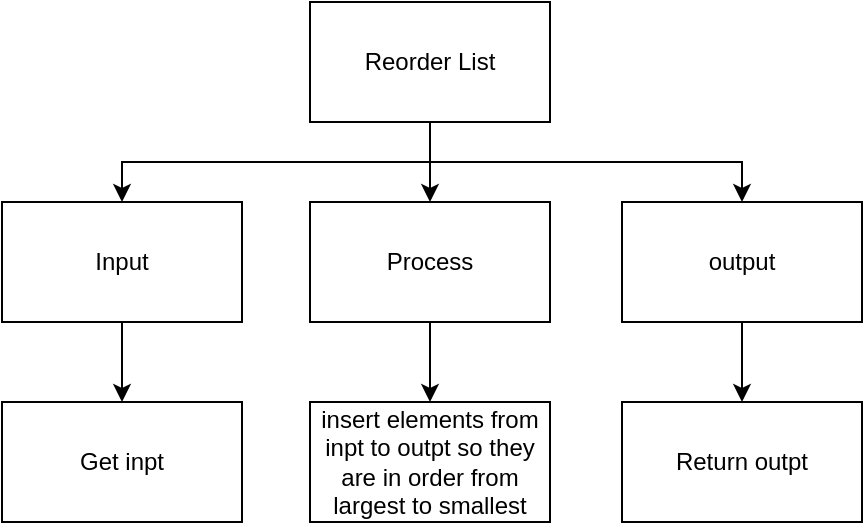 <mxfile>
    <diagram id="KjG14Q_7bZ2Fs4syXYFA" name="Top Down">
        <mxGraphModel dx="1074" dy="717" grid="1" gridSize="10" guides="1" tooltips="1" connect="1" arrows="1" fold="1" page="1" pageScale="1" pageWidth="827" pageHeight="1169" math="0" shadow="0">
            <root>
                <mxCell id="0"/>
                <mxCell id="1" parent="0"/>
                <mxCell id="QtO_xw6DOo0jZK6YUWM9-8" value="" style="edgeStyle=none;html=1;" parent="1" source="QtO_xw6DOo0jZK6YUWM9-1" target="QtO_xw6DOo0jZK6YUWM9-3" edge="1">
                    <mxGeometry relative="1" as="geometry"/>
                </mxCell>
                <mxCell id="QtO_xw6DOo0jZK6YUWM9-9" style="edgeStyle=orthogonalEdgeStyle;html=1;entryX=0.5;entryY=0;entryDx=0;entryDy=0;rounded=0;" parent="1" source="QtO_xw6DOo0jZK6YUWM9-1" target="QtO_xw6DOo0jZK6YUWM9-2" edge="1">
                    <mxGeometry relative="1" as="geometry">
                        <Array as="points">
                            <mxPoint x="414" y="160"/>
                            <mxPoint x="260" y="160"/>
                        </Array>
                    </mxGeometry>
                </mxCell>
                <mxCell id="QtO_xw6DOo0jZK6YUWM9-10" style="edgeStyle=orthogonalEdgeStyle;html=1;entryX=0.5;entryY=0;entryDx=0;entryDy=0;rounded=0;" parent="1" source="QtO_xw6DOo0jZK6YUWM9-1" target="QtO_xw6DOo0jZK6YUWM9-4" edge="1">
                    <mxGeometry relative="1" as="geometry">
                        <Array as="points">
                            <mxPoint x="414" y="160"/>
                            <mxPoint x="570" y="160"/>
                        </Array>
                    </mxGeometry>
                </mxCell>
                <mxCell id="QtO_xw6DOo0jZK6YUWM9-1" value="Reorder List" style="rounded=0;whiteSpace=wrap;html=1;" parent="1" vertex="1">
                    <mxGeometry x="354" y="80" width="120" height="60" as="geometry"/>
                </mxCell>
                <mxCell id="QtO_xw6DOo0jZK6YUWM9-11" value="" style="edgeStyle=orthogonalEdgeStyle;rounded=0;html=1;" parent="1" source="QtO_xw6DOo0jZK6YUWM9-2" target="QtO_xw6DOo0jZK6YUWM9-5" edge="1">
                    <mxGeometry relative="1" as="geometry"/>
                </mxCell>
                <mxCell id="QtO_xw6DOo0jZK6YUWM9-2" value="Input" style="rounded=0;whiteSpace=wrap;html=1;" parent="1" vertex="1">
                    <mxGeometry x="200" y="180" width="120" height="60" as="geometry"/>
                </mxCell>
                <mxCell id="QtO_xw6DOo0jZK6YUWM9-12" value="" style="edgeStyle=orthogonalEdgeStyle;rounded=0;html=1;" parent="1" source="QtO_xw6DOo0jZK6YUWM9-3" target="QtO_xw6DOo0jZK6YUWM9-6" edge="1">
                    <mxGeometry relative="1" as="geometry"/>
                </mxCell>
                <mxCell id="QtO_xw6DOo0jZK6YUWM9-3" value="Process" style="rounded=0;whiteSpace=wrap;html=1;" parent="1" vertex="1">
                    <mxGeometry x="354" y="180" width="120" height="60" as="geometry"/>
                </mxCell>
                <mxCell id="QtO_xw6DOo0jZK6YUWM9-13" value="" style="edgeStyle=orthogonalEdgeStyle;rounded=0;html=1;" parent="1" source="QtO_xw6DOo0jZK6YUWM9-4" target="QtO_xw6DOo0jZK6YUWM9-7" edge="1">
                    <mxGeometry relative="1" as="geometry"/>
                </mxCell>
                <mxCell id="QtO_xw6DOo0jZK6YUWM9-4" value="output" style="rounded=0;whiteSpace=wrap;html=1;" parent="1" vertex="1">
                    <mxGeometry x="510" y="180" width="120" height="60" as="geometry"/>
                </mxCell>
                <mxCell id="QtO_xw6DOo0jZK6YUWM9-5" value="Get inpt" style="rounded=0;whiteSpace=wrap;html=1;" parent="1" vertex="1">
                    <mxGeometry x="200" y="280" width="120" height="60" as="geometry"/>
                </mxCell>
                <mxCell id="QtO_xw6DOo0jZK6YUWM9-6" value="insert elements from inpt to outpt so they are in order from largest to smallest" style="rounded=0;whiteSpace=wrap;html=1;" parent="1" vertex="1">
                    <mxGeometry x="354" y="280" width="120" height="60" as="geometry"/>
                </mxCell>
                <mxCell id="QtO_xw6DOo0jZK6YUWM9-7" value="Return outpt" style="rounded=0;whiteSpace=wrap;html=1;" parent="1" vertex="1">
                    <mxGeometry x="510" y="280" width="120" height="60" as="geometry"/>
                </mxCell>
            </root>
        </mxGraphModel>
    </diagram>
    <diagram id="aqkya4TFRdpiTSBKbrii" name="Flowchart">
        <mxGraphModel dx="1074" dy="717" grid="1" gridSize="10" guides="1" tooltips="1" connect="1" arrows="1" fold="1" page="1" pageScale="1" pageWidth="827" pageHeight="1169" math="0" shadow="0">
            <root>
                <mxCell id="7Z-LrOooxTyzb09muiCP-0"/>
                <mxCell id="7Z-LrOooxTyzb09muiCP-1" parent="7Z-LrOooxTyzb09muiCP-0"/>
                <mxCell id="7Z-LrOooxTyzb09muiCP-7" value="" style="edgeStyle=none;html=1;" parent="7Z-LrOooxTyzb09muiCP-1" source="7Z-LrOooxTyzb09muiCP-2" target="7Z-LrOooxTyzb09muiCP-3" edge="1">
                    <mxGeometry relative="1" as="geometry"/>
                </mxCell>
                <mxCell id="7Z-LrOooxTyzb09muiCP-2" value="Start" style="strokeWidth=2;html=1;shape=mxgraph.flowchart.terminator;whiteSpace=wrap;" parent="7Z-LrOooxTyzb09muiCP-1" vertex="1">
                    <mxGeometry x="364" y="80" width="100" height="60" as="geometry"/>
                </mxCell>
                <mxCell id="1" value="" style="edgeStyle=none;html=1;" edge="1" parent="7Z-LrOooxTyzb09muiCP-1" source="7Z-LrOooxTyzb09muiCP-3" target="0">
                    <mxGeometry relative="1" as="geometry"/>
                </mxCell>
                <mxCell id="7Z-LrOooxTyzb09muiCP-3" value="Get inpt" style="shape=parallelogram;html=1;strokeWidth=2;perimeter=parallelogramPerimeter;whiteSpace=wrap;rounded=1;arcSize=12;size=0.23;" parent="7Z-LrOooxTyzb09muiCP-1" vertex="1">
                    <mxGeometry x="364" y="170" width="100" height="60" as="geometry"/>
                </mxCell>
                <mxCell id="7Z-LrOooxTyzb09muiCP-10" value="" style="edgeStyle=none;html=1;" parent="7Z-LrOooxTyzb09muiCP-1" source="7Z-LrOooxTyzb09muiCP-5" target="7Z-LrOooxTyzb09muiCP-6" edge="1">
                    <mxGeometry relative="1" as="geometry"/>
                </mxCell>
                <mxCell id="7Z-LrOooxTyzb09muiCP-5" value="Return outpt" style="shape=parallelogram;html=1;strokeWidth=2;perimeter=parallelogramPerimeter;whiteSpace=wrap;rounded=1;arcSize=12;size=0.23;" parent="7Z-LrOooxTyzb09muiCP-1" vertex="1">
                    <mxGeometry x="770" y="380" width="166" height="60" as="geometry"/>
                </mxCell>
                <mxCell id="7Z-LrOooxTyzb09muiCP-6" value="Stop" style="strokeWidth=2;html=1;shape=mxgraph.flowchart.terminator;whiteSpace=wrap;" parent="7Z-LrOooxTyzb09muiCP-1" vertex="1">
                    <mxGeometry x="803" y="470" width="100" height="60" as="geometry"/>
                </mxCell>
                <mxCell id="3" value="" style="edgeStyle=none;html=1;" edge="1" parent="7Z-LrOooxTyzb09muiCP-1" source="0" target="2">
                    <mxGeometry relative="1" as="geometry"/>
                </mxCell>
                <mxCell id="17" style="edgeStyle=orthogonalEdgeStyle;rounded=0;html=1;" edge="1" parent="7Z-LrOooxTyzb09muiCP-1" source="0" target="7Z-LrOooxTyzb09muiCP-5">
                    <mxGeometry relative="1" as="geometry"/>
                </mxCell>
                <mxCell id="0" value="for counter1 in range(len(inpt))" style="strokeWidth=2;html=1;shape=mxgraph.flowchart.decision;whiteSpace=wrap;" vertex="1" parent="7Z-LrOooxTyzb09muiCP-1">
                    <mxGeometry x="246" y="260" width="336" height="100" as="geometry"/>
                </mxCell>
                <mxCell id="5" value="" style="edgeStyle=none;html=1;" edge="1" parent="7Z-LrOooxTyzb09muiCP-1" source="2" target="4">
                    <mxGeometry relative="1" as="geometry"/>
                </mxCell>
                <mxCell id="2" value="counter2 = 0" style="rounded=1;whiteSpace=wrap;html=1;absoluteArcSize=1;arcSize=14;strokeWidth=2;" vertex="1" parent="7Z-LrOooxTyzb09muiCP-1">
                    <mxGeometry x="292" y="390" width="244" height="60" as="geometry"/>
                </mxCell>
                <mxCell id="9" value="" style="edgeStyle=none;html=1;" edge="1" parent="7Z-LrOooxTyzb09muiCP-1" source="4" target="8">
                    <mxGeometry relative="1" as="geometry"/>
                </mxCell>
                <mxCell id="15" style="edgeStyle=orthogonalEdgeStyle;rounded=0;html=1;" edge="1" parent="7Z-LrOooxTyzb09muiCP-1" source="4">
                    <mxGeometry relative="1" as="geometry">
                        <mxPoint x="710" y="910" as="targetPoint"/>
                    </mxGeometry>
                </mxCell>
                <mxCell id="4" value="for string in outpt" style="strokeWidth=2;html=1;shape=mxgraph.flowchart.decision;whiteSpace=wrap;" vertex="1" parent="7Z-LrOooxTyzb09muiCP-1">
                    <mxGeometry x="246" y="484.5" width="336" height="100" as="geometry"/>
                </mxCell>
                <mxCell id="14" style="edgeStyle=orthogonalEdgeStyle;rounded=0;html=1;entryX=0;entryY=0.5;entryDx=0;entryDy=0;entryPerimeter=0;" edge="1" parent="7Z-LrOooxTyzb09muiCP-1" source="6" target="4">
                    <mxGeometry relative="1" as="geometry">
                        <Array as="points">
                            <mxPoint x="414" y="860"/>
                            <mxPoint x="200" y="860"/>
                            <mxPoint x="200" y="535"/>
                        </Array>
                    </mxGeometry>
                </mxCell>
                <mxCell id="6" value="counter2 += 1" style="rounded=1;whiteSpace=wrap;html=1;absoluteArcSize=1;arcSize=14;strokeWidth=2;" vertex="1" parent="7Z-LrOooxTyzb09muiCP-1">
                    <mxGeometry x="292" y="740" width="244" height="60" as="geometry"/>
                </mxCell>
                <mxCell id="10" value="" style="edgeStyle=none;html=1;" edge="1" parent="7Z-LrOooxTyzb09muiCP-1" source="8" target="6">
                    <mxGeometry relative="1" as="geometry"/>
                </mxCell>
                <mxCell id="12" style="edgeStyle=orthogonalEdgeStyle;html=1;entryX=0;entryY=0.5;entryDx=0;entryDy=0;entryPerimeter=0;rounded=0;" edge="1" parent="7Z-LrOooxTyzb09muiCP-1" source="8" target="4">
                    <mxGeometry relative="1" as="geometry">
                        <Array as="points">
                            <mxPoint x="630" y="660"/>
                            <mxPoint x="630" y="860"/>
                            <mxPoint x="200" y="860"/>
                            <mxPoint x="200" y="535"/>
                        </Array>
                    </mxGeometry>
                </mxCell>
                <mxCell id="8" value="if len(string) &amp;gt; len(inpt[counter1])" style="strokeWidth=2;html=1;shape=mxgraph.flowchart.decision;whiteSpace=wrap;" vertex="1" parent="7Z-LrOooxTyzb09muiCP-1">
                    <mxGeometry x="246" y="610" width="336" height="100" as="geometry"/>
                </mxCell>
                <mxCell id="16" style="edgeStyle=orthogonalEdgeStyle;rounded=0;html=1;entryX=0;entryY=0.5;entryDx=0;entryDy=0;entryPerimeter=0;" edge="1" parent="7Z-LrOooxTyzb09muiCP-1" source="11" target="0">
                    <mxGeometry relative="1" as="geometry">
                        <Array as="points">
                            <mxPoint x="712" y="1000"/>
                            <mxPoint x="160" y="1000"/>
                            <mxPoint x="160" y="310"/>
                        </Array>
                    </mxGeometry>
                </mxCell>
                <mxCell id="11" value="outpt.insert(counter2, inpt[counter1])" style="rounded=1;whiteSpace=wrap;html=1;absoluteArcSize=1;arcSize=14;strokeWidth=2;" vertex="1" parent="7Z-LrOooxTyzb09muiCP-1">
                    <mxGeometry x="590" y="910" width="244" height="60" as="geometry"/>
                </mxCell>
            </root>
        </mxGraphModel>
    </diagram>
</mxfile>